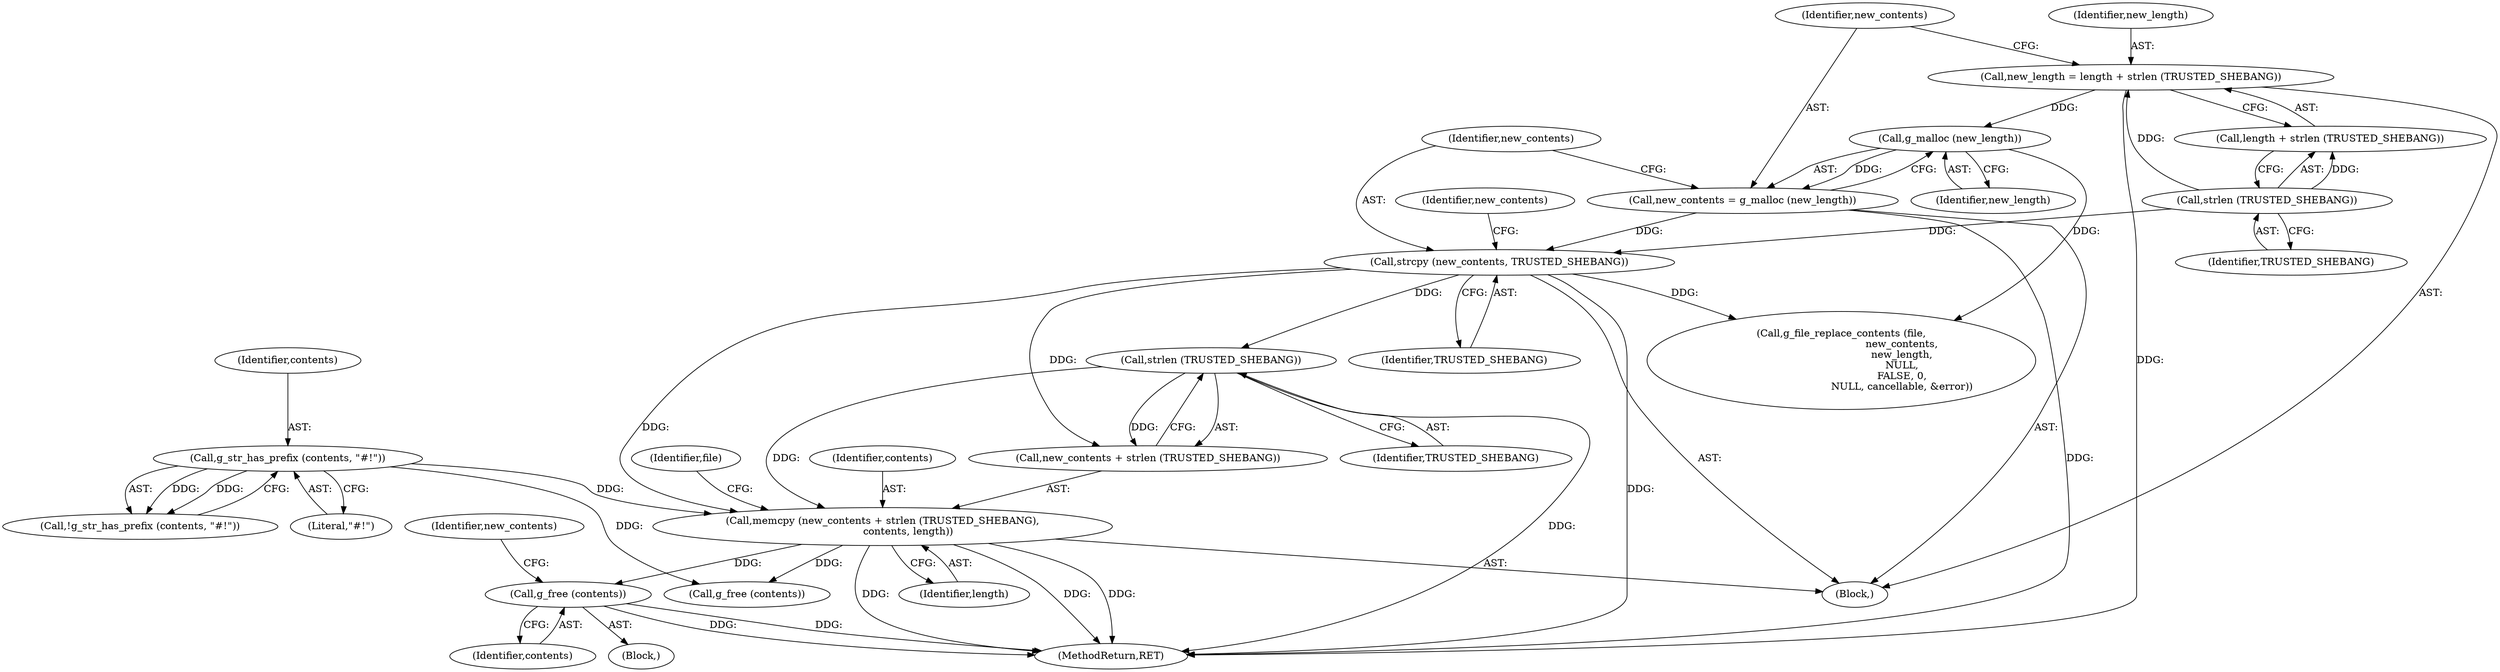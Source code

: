 digraph "0_nautilus_1630f53481f445ada0a455e9979236d31a8d3bb0_1@API" {
"1000217" [label="(Call,g_free (contents))"];
"1000196" [label="(Call,memcpy (new_contents + strlen (TRUSTED_SHEBANG),\n                contents, length))"];
"1000193" [label="(Call,strcpy (new_contents, TRUSTED_SHEBANG))"];
"1000189" [label="(Call,new_contents = g_malloc (new_length))"];
"1000191" [label="(Call,g_malloc (new_length))"];
"1000183" [label="(Call,new_length = length + strlen (TRUSTED_SHEBANG))"];
"1000187" [label="(Call,strlen (TRUSTED_SHEBANG))"];
"1000199" [label="(Call,strlen (TRUSTED_SHEBANG))"];
"1000179" [label="(Call,g_str_has_prefix (contents, \"#!\"))"];
"1000183" [label="(Call,new_length = length + strlen (TRUSTED_SHEBANG))"];
"1000179" [label="(Call,g_str_has_prefix (contents, \"#!\"))"];
"1000189" [label="(Call,new_contents = g_malloc (new_length))"];
"1000201" [label="(Identifier,contents)"];
"1000191" [label="(Call,g_malloc (new_length))"];
"1000198" [label="(Identifier,new_contents)"];
"1000194" [label="(Identifier,new_contents)"];
"1000220" [label="(Identifier,new_contents)"];
"1000190" [label="(Identifier,new_contents)"];
"1000195" [label="(Identifier,TRUSTED_SHEBANG)"];
"1000181" [label="(Literal,\"#!\")"];
"1000217" [label="(Call,g_free (contents))"];
"1000188" [label="(Identifier,TRUSTED_SHEBANG)"];
"1000206" [label="(Identifier,file)"];
"1000187" [label="(Call,strlen (TRUSTED_SHEBANG))"];
"1000196" [label="(Call,memcpy (new_contents + strlen (TRUSTED_SHEBANG),\n                contents, length))"];
"1000185" [label="(Call,length + strlen (TRUSTED_SHEBANG))"];
"1000200" [label="(Identifier,TRUSTED_SHEBANG)"];
"1000192" [label="(Identifier,new_length)"];
"1000202" [label="(Identifier,length)"];
"1000218" [label="(Identifier,contents)"];
"1000406" [label="(MethodReturn,RET)"];
"1000180" [label="(Identifier,contents)"];
"1000178" [label="(Call,!g_str_has_prefix (contents, \"#!\"))"];
"1000205" [label="(Call,g_file_replace_contents (file,\n                                      new_contents,\n                                      new_length,\n                                      NULL,\n                                      FALSE, 0,\n                                      NULL, cancellable, &error))"];
"1000268" [label="(Call,g_free (contents))"];
"1000197" [label="(Call,new_contents + strlen (TRUSTED_SHEBANG))"];
"1000193" [label="(Call,strcpy (new_contents, TRUSTED_SHEBANG))"];
"1000199" [label="(Call,strlen (TRUSTED_SHEBANG))"];
"1000182" [label="(Block,)"];
"1000216" [label="(Block,)"];
"1000184" [label="(Identifier,new_length)"];
"1000217" -> "1000216"  [label="AST: "];
"1000217" -> "1000218"  [label="CFG: "];
"1000218" -> "1000217"  [label="AST: "];
"1000220" -> "1000217"  [label="CFG: "];
"1000217" -> "1000406"  [label="DDG: "];
"1000217" -> "1000406"  [label="DDG: "];
"1000196" -> "1000217"  [label="DDG: "];
"1000196" -> "1000182"  [label="AST: "];
"1000196" -> "1000202"  [label="CFG: "];
"1000197" -> "1000196"  [label="AST: "];
"1000201" -> "1000196"  [label="AST: "];
"1000202" -> "1000196"  [label="AST: "];
"1000206" -> "1000196"  [label="CFG: "];
"1000196" -> "1000406"  [label="DDG: "];
"1000196" -> "1000406"  [label="DDG: "];
"1000196" -> "1000406"  [label="DDG: "];
"1000193" -> "1000196"  [label="DDG: "];
"1000199" -> "1000196"  [label="DDG: "];
"1000179" -> "1000196"  [label="DDG: "];
"1000196" -> "1000268"  [label="DDG: "];
"1000193" -> "1000182"  [label="AST: "];
"1000193" -> "1000195"  [label="CFG: "];
"1000194" -> "1000193"  [label="AST: "];
"1000195" -> "1000193"  [label="AST: "];
"1000198" -> "1000193"  [label="CFG: "];
"1000193" -> "1000406"  [label="DDG: "];
"1000189" -> "1000193"  [label="DDG: "];
"1000187" -> "1000193"  [label="DDG: "];
"1000193" -> "1000197"  [label="DDG: "];
"1000193" -> "1000199"  [label="DDG: "];
"1000193" -> "1000205"  [label="DDG: "];
"1000189" -> "1000182"  [label="AST: "];
"1000189" -> "1000191"  [label="CFG: "];
"1000190" -> "1000189"  [label="AST: "];
"1000191" -> "1000189"  [label="AST: "];
"1000194" -> "1000189"  [label="CFG: "];
"1000189" -> "1000406"  [label="DDG: "];
"1000191" -> "1000189"  [label="DDG: "];
"1000191" -> "1000192"  [label="CFG: "];
"1000192" -> "1000191"  [label="AST: "];
"1000183" -> "1000191"  [label="DDG: "];
"1000191" -> "1000205"  [label="DDG: "];
"1000183" -> "1000182"  [label="AST: "];
"1000183" -> "1000185"  [label="CFG: "];
"1000184" -> "1000183"  [label="AST: "];
"1000185" -> "1000183"  [label="AST: "];
"1000190" -> "1000183"  [label="CFG: "];
"1000183" -> "1000406"  [label="DDG: "];
"1000187" -> "1000183"  [label="DDG: "];
"1000187" -> "1000185"  [label="AST: "];
"1000187" -> "1000188"  [label="CFG: "];
"1000188" -> "1000187"  [label="AST: "];
"1000185" -> "1000187"  [label="CFG: "];
"1000187" -> "1000185"  [label="DDG: "];
"1000199" -> "1000197"  [label="AST: "];
"1000199" -> "1000200"  [label="CFG: "];
"1000200" -> "1000199"  [label="AST: "];
"1000197" -> "1000199"  [label="CFG: "];
"1000199" -> "1000406"  [label="DDG: "];
"1000199" -> "1000197"  [label="DDG: "];
"1000179" -> "1000178"  [label="AST: "];
"1000179" -> "1000181"  [label="CFG: "];
"1000180" -> "1000179"  [label="AST: "];
"1000181" -> "1000179"  [label="AST: "];
"1000178" -> "1000179"  [label="CFG: "];
"1000179" -> "1000178"  [label="DDG: "];
"1000179" -> "1000178"  [label="DDG: "];
"1000179" -> "1000268"  [label="DDG: "];
}

